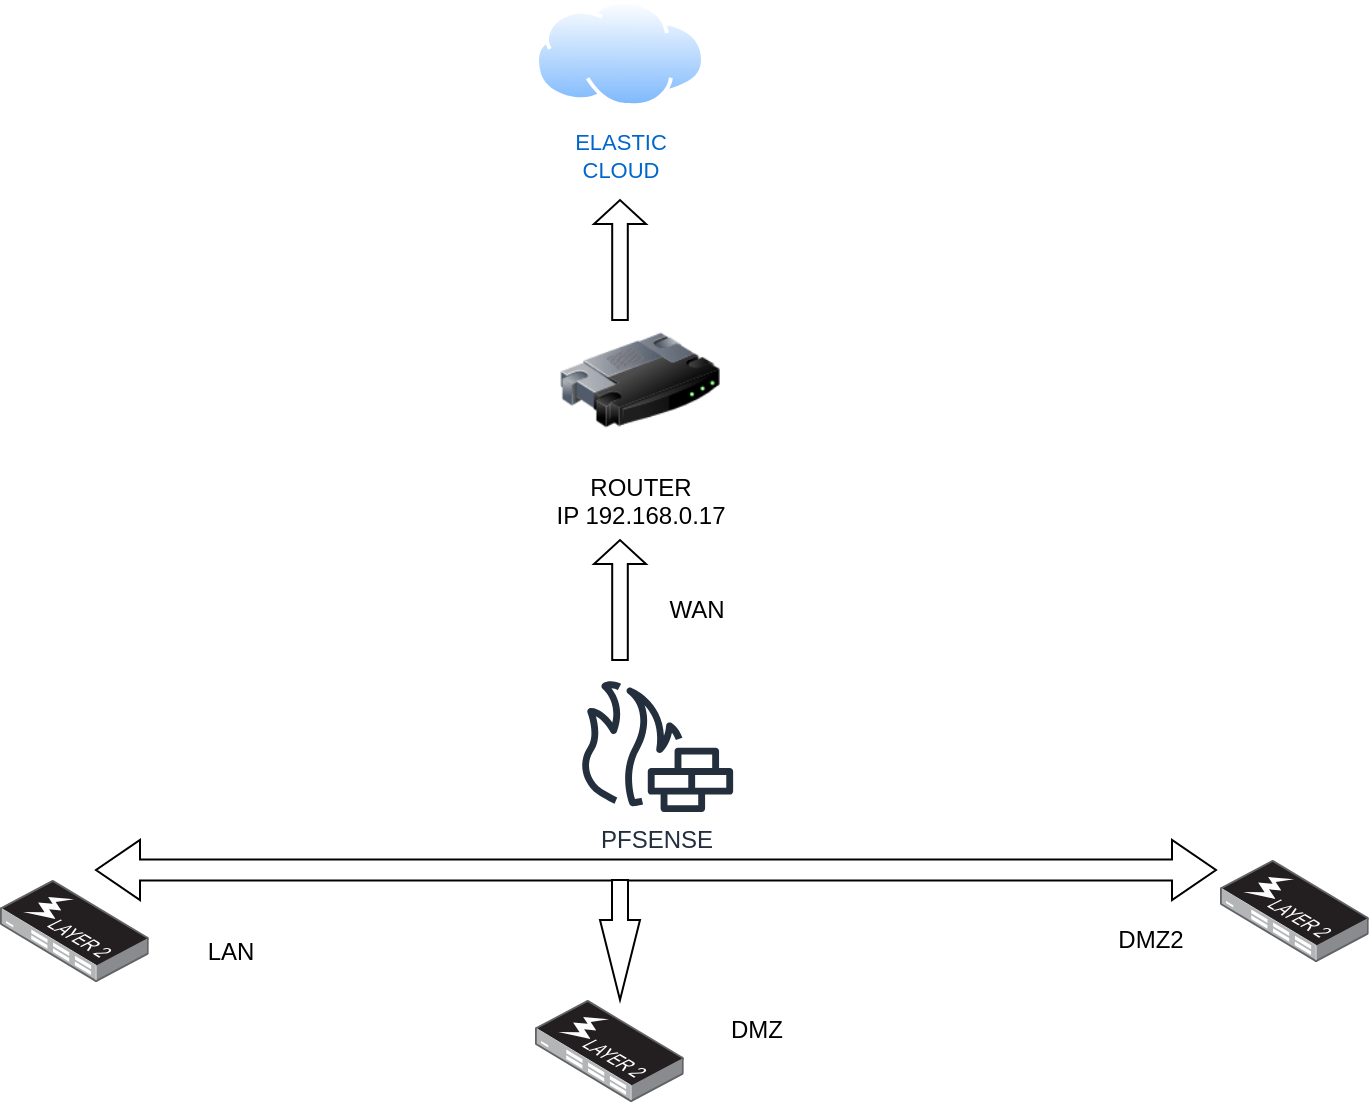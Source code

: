 <mxfile version="26.0.6">
  <diagram name="Página-1" id="_hPYY9Z8EhhyeKZLvN0L">
    <mxGraphModel dx="880" dy="529" grid="1" gridSize="10" guides="1" tooltips="1" connect="1" arrows="1" fold="1" page="1" pageScale="1" pageWidth="827" pageHeight="1169" math="0" shadow="0">
      <root>
        <mxCell id="0" />
        <mxCell id="1" parent="0" />
        <mxCell id="fX-eOHofn5ZqAN3v3y8v-4" value="" style="shape=singleArrow;direction=north;whiteSpace=wrap;html=1;" vertex="1" parent="1">
          <mxGeometry x="367" y="130" width="26" height="60" as="geometry" />
        </mxCell>
        <mxCell id="fX-eOHofn5ZqAN3v3y8v-7" value="&lt;font style=&quot;color: rgb(0, 102, 204); font-size: 11px;&quot;&gt;ELASTIC&lt;/font&gt;&lt;div&gt;&lt;font style=&quot;color: rgb(0, 102, 204); font-size: 11px;&quot;&gt;CLOUD&lt;/font&gt;&lt;/div&gt;" style="image;aspect=fixed;perimeter=ellipsePerimeter;html=1;align=center;shadow=0;dashed=0;spacingTop=3;image=img/lib/active_directory/internet_cloud.svg;" vertex="1" parent="1">
          <mxGeometry x="337.5" y="30" width="85" height="53.55" as="geometry" />
        </mxCell>
        <mxCell id="fX-eOHofn5ZqAN3v3y8v-9" value="ROUTER&lt;div&gt;IP 192.168.0.17&lt;/div&gt;" style="image;html=1;image=img/lib/clip_art/networking/Router_128x128.png" vertex="1" parent="1">
          <mxGeometry x="350" y="180" width="80" height="80" as="geometry" />
        </mxCell>
        <mxCell id="fX-eOHofn5ZqAN3v3y8v-11" value="&amp;nbsp; &amp;nbsp; &amp;nbsp; &amp;nbsp; &amp;nbsp; &amp;nbsp; &amp;nbsp; &amp;nbsp;&amp;nbsp;" style="shape=singleArrow;direction=north;whiteSpace=wrap;html=1;" vertex="1" parent="1">
          <mxGeometry x="367" y="300" width="26" height="60" as="geometry" />
        </mxCell>
        <mxCell id="fX-eOHofn5ZqAN3v3y8v-13" value="WAN" style="text;html=1;align=center;verticalAlign=middle;resizable=0;points=[];autosize=1;strokeColor=none;fillColor=none;" vertex="1" parent="1">
          <mxGeometry x="393" y="320" width="50" height="30" as="geometry" />
        </mxCell>
        <mxCell id="fX-eOHofn5ZqAN3v3y8v-14" value="PFSENSE" style="sketch=0;outlineConnect=0;fontColor=#232F3E;gradientColor=none;fillColor=#232F3D;strokeColor=none;dashed=0;verticalLabelPosition=bottom;verticalAlign=top;align=center;html=1;fontSize=12;fontStyle=0;aspect=fixed;pointerEvents=1;shape=mxgraph.aws4.generic_firewall;" vertex="1" parent="1">
          <mxGeometry x="359" y="370" width="78" height="66" as="geometry" />
        </mxCell>
        <mxCell id="fX-eOHofn5ZqAN3v3y8v-16" value="" style="html=1;shadow=0;dashed=0;align=center;verticalAlign=middle;shape=mxgraph.arrows2.twoWayArrow;dy=0.65;dx=22;" vertex="1" parent="1">
          <mxGeometry x="118" y="450" width="560" height="30" as="geometry" />
        </mxCell>
        <mxCell id="fX-eOHofn5ZqAN3v3y8v-17" value="" style="image;points=[];aspect=fixed;html=1;align=center;shadow=0;dashed=0;image=img/lib/allied_telesis/switch/Switch_24_port_L2_POE.svg;" vertex="1" parent="1">
          <mxGeometry x="70" y="470" width="74.4" height="51" as="geometry" />
        </mxCell>
        <mxCell id="fX-eOHofn5ZqAN3v3y8v-18" value="" style="image;points=[];aspect=fixed;html=1;align=center;shadow=0;dashed=0;image=img/lib/allied_telesis/switch/Switch_24_port_L2_POE.svg;" vertex="1" parent="1">
          <mxGeometry x="680" y="460" width="74.4" height="51" as="geometry" />
        </mxCell>
        <mxCell id="fX-eOHofn5ZqAN3v3y8v-19" value="" style="image;points=[];aspect=fixed;html=1;align=center;shadow=0;dashed=0;image=img/lib/allied_telesis/switch/Switch_24_port_L2_POE.svg;" vertex="1" parent="1">
          <mxGeometry x="337.5" y="530" width="74.4" height="51" as="geometry" />
        </mxCell>
        <mxCell id="fX-eOHofn5ZqAN3v3y8v-21" value="" style="html=1;shadow=0;dashed=0;align=center;verticalAlign=middle;shape=mxgraph.arrows2.arrow;dy=0.6;dx=40;direction=south;notch=0;" vertex="1" parent="1">
          <mxGeometry x="370" y="470" width="20" height="60" as="geometry" />
        </mxCell>
        <mxCell id="fX-eOHofn5ZqAN3v3y8v-22" value="LAN" style="text;html=1;align=center;verticalAlign=middle;resizable=0;points=[];autosize=1;strokeColor=none;fillColor=none;" vertex="1" parent="1">
          <mxGeometry x="160" y="491" width="50" height="30" as="geometry" />
        </mxCell>
        <mxCell id="fX-eOHofn5ZqAN3v3y8v-23" value="DMZ2" style="text;html=1;align=center;verticalAlign=middle;resizable=0;points=[];autosize=1;strokeColor=none;fillColor=none;" vertex="1" parent="1">
          <mxGeometry x="615" y="485" width="60" height="30" as="geometry" />
        </mxCell>
        <mxCell id="fX-eOHofn5ZqAN3v3y8v-24" value="DMZ" style="text;html=1;align=center;verticalAlign=middle;resizable=0;points=[];autosize=1;strokeColor=none;fillColor=none;" vertex="1" parent="1">
          <mxGeometry x="422.5" y="530" width="50" height="30" as="geometry" />
        </mxCell>
      </root>
    </mxGraphModel>
  </diagram>
</mxfile>
